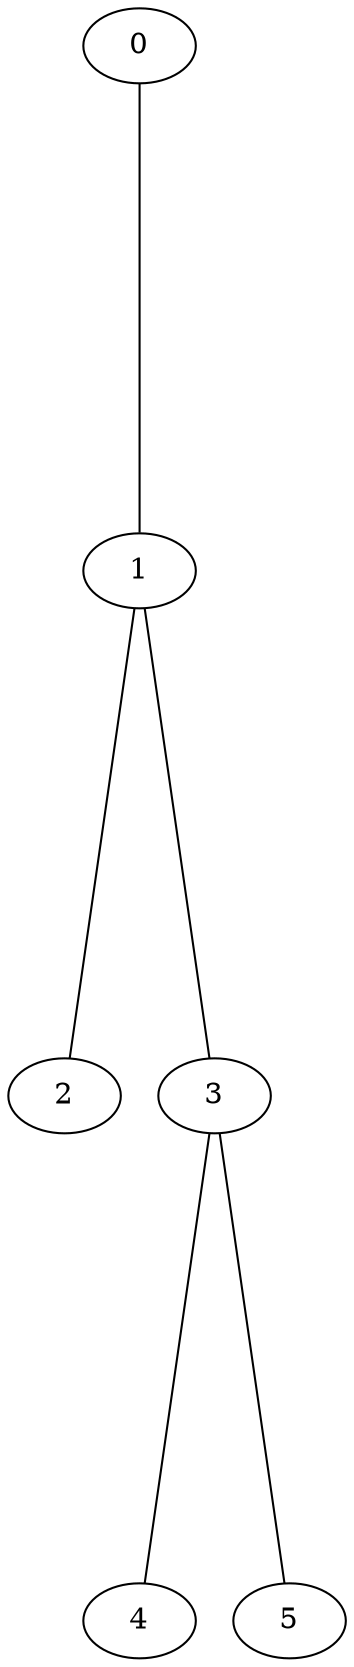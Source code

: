 digraph world {

	graph [ranksep=3, root="0"];
	0 -> 1 [label="", arrowhead=none];
	1 -> 2 [label="", arrowhead=none];
	1 -> 3 [label="", arrowhead=none];
	3 -> 4 [label="", arrowhead=none];
	3 -> 5 [label="", arrowhead=none];
}
